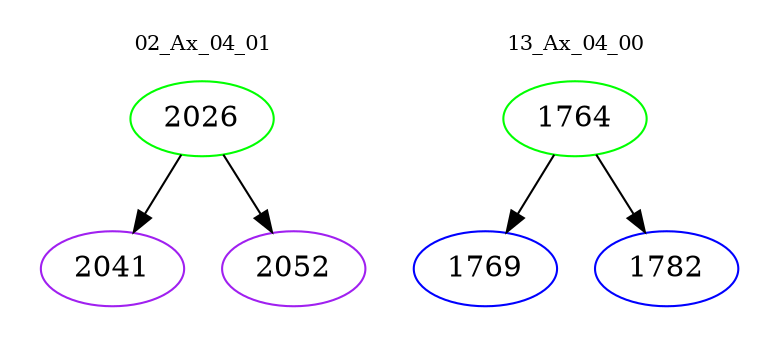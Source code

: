 digraph{
subgraph cluster_0 {
color = white
label = "02_Ax_04_01";
fontsize=10;
T0_2026 [label="2026", color="green"]
T0_2026 -> T0_2041 [color="black"]
T0_2041 [label="2041", color="purple"]
T0_2026 -> T0_2052 [color="black"]
T0_2052 [label="2052", color="purple"]
}
subgraph cluster_1 {
color = white
label = "13_Ax_04_00";
fontsize=10;
T1_1764 [label="1764", color="green"]
T1_1764 -> T1_1769 [color="black"]
T1_1769 [label="1769", color="blue"]
T1_1764 -> T1_1782 [color="black"]
T1_1782 [label="1782", color="blue"]
}
}
